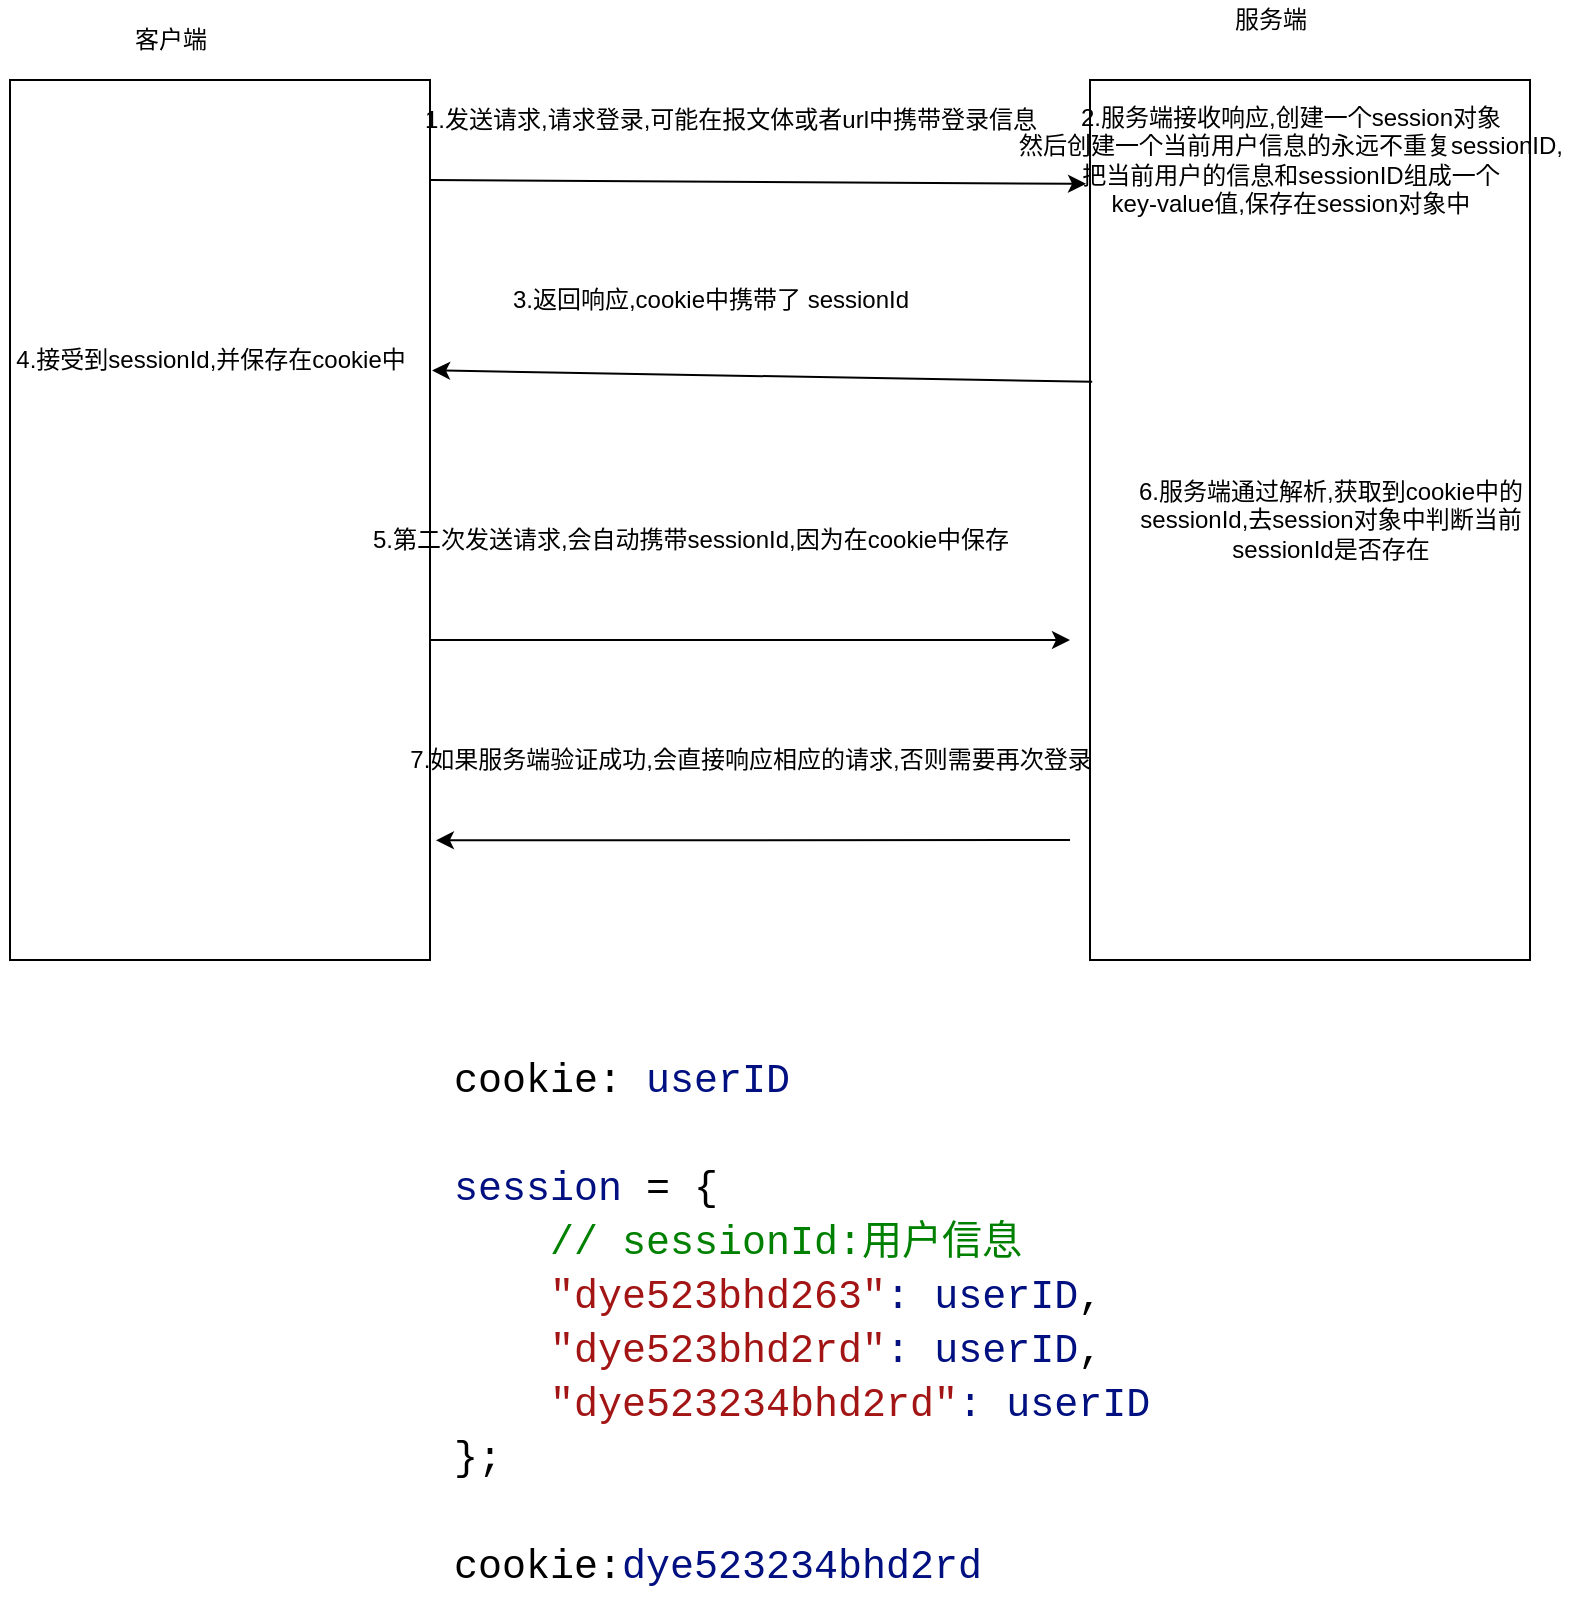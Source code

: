 <mxfile version="13.6.5">
    <diagram id="791IdteAwztUrXGGSwlB" name="第 1 页">
        <mxGraphModel dx="746" dy="512" grid="1" gridSize="10" guides="1" tooltips="1" connect="1" arrows="1" fold="1" page="1" pageScale="1" pageWidth="827" pageHeight="1169" math="0" shadow="0">
            <root>
                <mxCell id="0"/>
                <mxCell id="1" parent="0"/>
                <mxCell id="2" value="" style="rounded=0;whiteSpace=wrap;html=1;" vertex="1" parent="1">
                    <mxGeometry x="70" y="170" width="210" height="440" as="geometry"/>
                </mxCell>
                <mxCell id="3" value="" style="rounded=0;whiteSpace=wrap;html=1;" vertex="1" parent="1">
                    <mxGeometry x="610" y="170" width="220" height="440" as="geometry"/>
                </mxCell>
                <mxCell id="4" value="客户端" style="text;html=1;align=center;verticalAlign=middle;resizable=0;points=[];autosize=1;" vertex="1" parent="1">
                    <mxGeometry x="125" y="140" width="50" height="20" as="geometry"/>
                </mxCell>
                <mxCell id="5" value="服务端" style="text;html=1;align=center;verticalAlign=middle;resizable=0;points=[];autosize=1;" vertex="1" parent="1">
                    <mxGeometry x="675" y="130" width="50" height="20" as="geometry"/>
                </mxCell>
                <mxCell id="6" value="" style="endArrow=classic;html=1;entryX=-0.009;entryY=0.118;entryDx=0;entryDy=0;entryPerimeter=0;" edge="1" parent="1" target="3">
                    <mxGeometry width="50" height="50" relative="1" as="geometry">
                        <mxPoint x="280" y="220" as="sourcePoint"/>
                        <mxPoint x="330" y="170" as="targetPoint"/>
                    </mxGeometry>
                </mxCell>
                <mxCell id="7" value="1.发送请求,请求登录,可能在报文体或者url中携带登录信息" style="text;html=1;align=center;verticalAlign=middle;resizable=0;points=[];autosize=1;" vertex="1" parent="1">
                    <mxGeometry x="270" y="180" width="320" height="20" as="geometry"/>
                </mxCell>
                <mxCell id="8" value="2.服务端接收响应,创建一个session对象&lt;br&gt;然后创建一个当前用户信息的永远不重复sessionID,&lt;br&gt;把当前用户的信息和sessionID组成一个&lt;br&gt;key-value值,保存在session对象中" style="text;html=1;align=center;verticalAlign=middle;resizable=0;points=[];autosize=1;" vertex="1" parent="1">
                    <mxGeometry x="565" y="180" width="290" height="60" as="geometry"/>
                </mxCell>
                <mxCell id="9" value="" style="endArrow=classic;html=1;entryX=1.005;entryY=0.33;entryDx=0;entryDy=0;entryPerimeter=0;exitX=0.005;exitY=0.343;exitDx=0;exitDy=0;exitPerimeter=0;" edge="1" parent="1" source="3" target="2">
                    <mxGeometry width="50" height="50" relative="1" as="geometry">
                        <mxPoint x="560" y="310" as="sourcePoint"/>
                        <mxPoint x="610" y="260" as="targetPoint"/>
                    </mxGeometry>
                </mxCell>
                <mxCell id="10" value="3.返回响应,cookie中携带了 sessionId" style="text;html=1;align=center;verticalAlign=middle;resizable=0;points=[];autosize=1;" vertex="1" parent="1">
                    <mxGeometry x="315" y="270" width="210" height="20" as="geometry"/>
                </mxCell>
                <mxCell id="11" value="4.接受到sessionId,并保存在cookie中" style="text;html=1;align=center;verticalAlign=middle;resizable=0;points=[];autosize=1;" vertex="1" parent="1">
                    <mxGeometry x="65" y="300" width="210" height="20" as="geometry"/>
                </mxCell>
                <mxCell id="12" value="" style="endArrow=classic;html=1;" edge="1" parent="1">
                    <mxGeometry width="50" height="50" relative="1" as="geometry">
                        <mxPoint x="280" y="450" as="sourcePoint"/>
                        <mxPoint x="600" y="450" as="targetPoint"/>
                    </mxGeometry>
                </mxCell>
                <mxCell id="13" value="5.第二次发送请求,会自动携带sessionId,因为在cookie中保存" style="text;html=1;align=center;verticalAlign=middle;resizable=0;points=[];autosize=1;" vertex="1" parent="1">
                    <mxGeometry x="245" y="390" width="330" height="20" as="geometry"/>
                </mxCell>
                <mxCell id="14" value="6.服务端通过解析,获取到cookie中的&lt;br&gt;sessionId,去session对象中判断当前&lt;br&gt;sessionId是否存在" style="text;html=1;align=center;verticalAlign=middle;resizable=0;points=[];autosize=1;" vertex="1" parent="1">
                    <mxGeometry x="625" y="365" width="210" height="50" as="geometry"/>
                </mxCell>
                <mxCell id="15" value="" style="endArrow=classic;html=1;entryX=1.014;entryY=0.864;entryDx=0;entryDy=0;entryPerimeter=0;" edge="1" parent="1" target="2">
                    <mxGeometry width="50" height="50" relative="1" as="geometry">
                        <mxPoint x="600" y="550" as="sourcePoint"/>
                        <mxPoint x="610" y="500" as="targetPoint"/>
                    </mxGeometry>
                </mxCell>
                <mxCell id="16" value="7.如果服务端验证成功,会直接响应相应的请求,否则需要再次登录" style="text;html=1;align=center;verticalAlign=middle;resizable=0;points=[];autosize=1;" vertex="1" parent="1">
                    <mxGeometry x="260" y="500" width="360" height="20" as="geometry"/>
                </mxCell>
                <mxCell id="17" value="&lt;div style=&quot;color: rgb(0, 0, 0); background-color: rgb(255, 255, 255); font-family: consolas, &amp;quot;courier new&amp;quot;, monospace; font-weight: normal; font-size: 20px; line-height: 27px;&quot;&gt;&lt;div&gt;&lt;span style=&quot;color: #000000&quot;&gt;cookie:&amp;nbsp;&lt;/span&gt;&lt;span style=&quot;color: #001080&quot;&gt;userID&lt;/span&gt;&lt;/div&gt;&lt;br&gt;&lt;div&gt;&lt;span style=&quot;color: #001080&quot;&gt;session&lt;/span&gt;&lt;span style=&quot;color: #000000&quot;&gt;&amp;nbsp;=&amp;nbsp;{&lt;/span&gt;&lt;/div&gt;&lt;div&gt;&lt;span style=&quot;color: #000000&quot;&gt;&amp;nbsp;&amp;nbsp;&amp;nbsp;&amp;nbsp;&lt;/span&gt;&lt;span style=&quot;color: #008000&quot;&gt;//&amp;nbsp;sessionId:用户信息&lt;/span&gt;&lt;/div&gt;&lt;div&gt;&lt;span style=&quot;color: #000000&quot;&gt;&amp;nbsp;&amp;nbsp;&amp;nbsp;&amp;nbsp;&lt;/span&gt;&lt;span style=&quot;color: #a31515&quot;&gt;&quot;dye523bhd263&quot;&lt;/span&gt;&lt;span style=&quot;color: #001080&quot;&gt;:&lt;/span&gt;&lt;span style=&quot;color: #000000&quot;&gt;&amp;nbsp;&lt;/span&gt;&lt;span style=&quot;color: #001080&quot;&gt;userID&lt;/span&gt;&lt;span style=&quot;color: #000000&quot;&gt;,&lt;/span&gt;&lt;/div&gt;&lt;div&gt;&lt;span style=&quot;color: #000000&quot;&gt;&amp;nbsp;&amp;nbsp;&amp;nbsp;&amp;nbsp;&lt;/span&gt;&lt;span style=&quot;color: #a31515&quot;&gt;&quot;dye523bhd2rd&quot;&lt;/span&gt;&lt;span style=&quot;color: #001080&quot;&gt;:&lt;/span&gt;&lt;span style=&quot;color: #000000&quot;&gt;&amp;nbsp;&lt;/span&gt;&lt;span style=&quot;color: #001080&quot;&gt;userID&lt;/span&gt;&lt;span style=&quot;color: #000000&quot;&gt;,&lt;/span&gt;&lt;/div&gt;&lt;div&gt;&lt;span style=&quot;color: #000000&quot;&gt;&amp;nbsp;&amp;nbsp;&amp;nbsp;&amp;nbsp;&lt;/span&gt;&lt;span style=&quot;color: #a31515&quot;&gt;&quot;dye523234bhd2rd&quot;&lt;/span&gt;&lt;span style=&quot;color: #001080&quot;&gt;:&lt;/span&gt;&lt;span style=&quot;color: #000000&quot;&gt;&amp;nbsp;&lt;/span&gt;&lt;span style=&quot;color: #001080&quot;&gt;userID&lt;/span&gt;&lt;/div&gt;&lt;div&gt;&lt;span style=&quot;color: #000000&quot;&gt;};&lt;/span&gt;&lt;/div&gt;&lt;br&gt;&lt;div&gt;&lt;span style=&quot;color: #000000&quot;&gt;cookie:&lt;/span&gt;&lt;span style=&quot;color: #001080&quot;&gt;dye523234bhd2rd&lt;/span&gt;&lt;/div&gt;&lt;/div&gt;" style="text;whiteSpace=wrap;html=1;" vertex="1" parent="1">
                    <mxGeometry x="290" y="650" width="340" height="290" as="geometry"/>
                </mxCell>
            </root>
        </mxGraphModel>
    </diagram>
</mxfile>